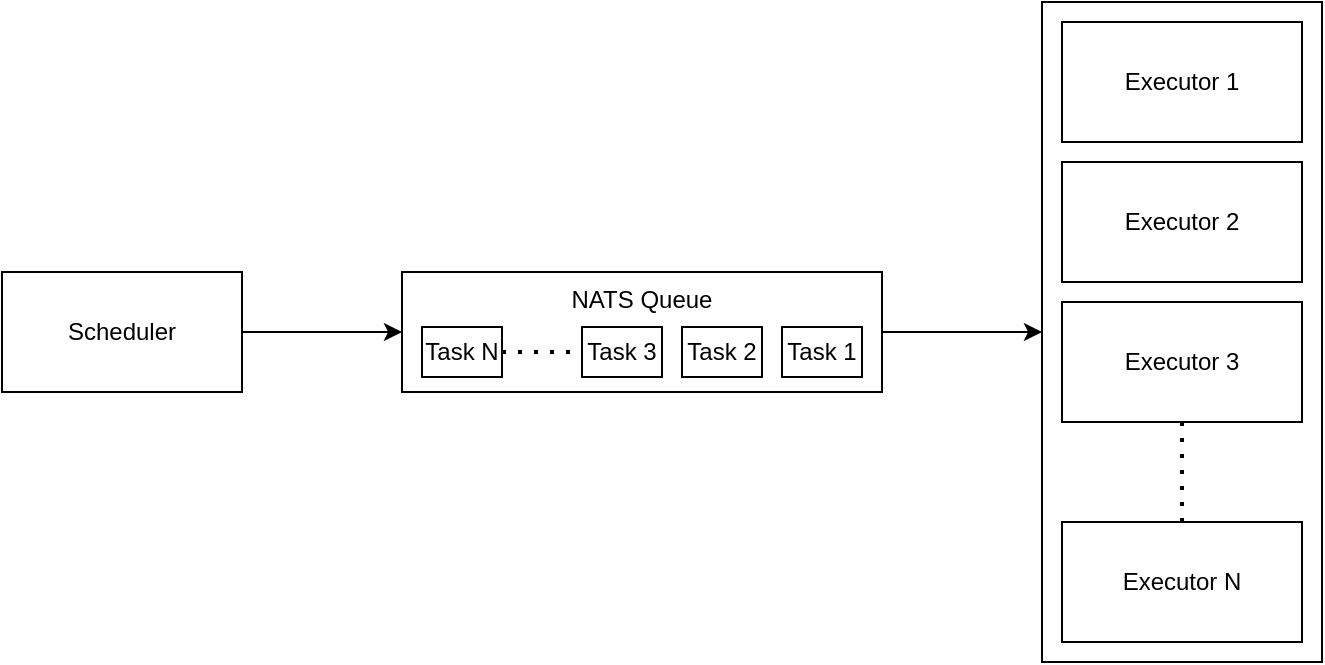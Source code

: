 <mxfile version="20.3.3" type="device"><diagram id="BEYZsfHSWZUUtVeRsGG8" name="Page-1"><mxGraphModel dx="1426" dy="759" grid="1" gridSize="10" guides="1" tooltips="1" connect="1" arrows="1" fold="1" page="1" pageScale="1" pageWidth="827" pageHeight="1169" math="0" shadow="0"><root><mxCell id="0"/><mxCell id="1" parent="0"/><mxCell id="gFf69Mzz_N1ydLYD2qyR-16" value="NATS Queue" style="rounded=0;whiteSpace=wrap;html=1;verticalAlign=top;" vertex="1" parent="1"><mxGeometry x="290" y="280" width="240" height="60" as="geometry"/></mxCell><mxCell id="gFf69Mzz_N1ydLYD2qyR-19" style="edgeStyle=none;rounded=0;orthogonalLoop=1;jettySize=auto;html=1;entryX=0;entryY=0.5;entryDx=0;entryDy=0;" edge="1" parent="1" source="gFf69Mzz_N1ydLYD2qyR-1" target="gFf69Mzz_N1ydLYD2qyR-16"><mxGeometry relative="1" as="geometry"/></mxCell><mxCell id="gFf69Mzz_N1ydLYD2qyR-1" value="Scheduler" style="rounded=0;whiteSpace=wrap;html=1;" vertex="1" parent="1"><mxGeometry x="90" y="280" width="120" height="60" as="geometry"/></mxCell><mxCell id="gFf69Mzz_N1ydLYD2qyR-2" value="" style="rounded=0;whiteSpace=wrap;html=1;" vertex="1" parent="1"><mxGeometry x="610" y="145" width="140" height="330" as="geometry"/></mxCell><mxCell id="gFf69Mzz_N1ydLYD2qyR-3" value="Executor N" style="rounded=0;whiteSpace=wrap;html=1;" vertex="1" parent="1"><mxGeometry x="620" y="405" width="120" height="60" as="geometry"/></mxCell><mxCell id="gFf69Mzz_N1ydLYD2qyR-4" value="Executor 1" style="rounded=0;whiteSpace=wrap;html=1;" vertex="1" parent="1"><mxGeometry x="620" y="155" width="120" height="60" as="geometry"/></mxCell><mxCell id="gFf69Mzz_N1ydLYD2qyR-5" value="Executor 2" style="rounded=0;whiteSpace=wrap;html=1;" vertex="1" parent="1"><mxGeometry x="620" y="225" width="120" height="60" as="geometry"/></mxCell><mxCell id="gFf69Mzz_N1ydLYD2qyR-6" value="Executor 3" style="rounded=0;whiteSpace=wrap;html=1;" vertex="1" parent="1"><mxGeometry x="620" y="295" width="120" height="60" as="geometry"/></mxCell><mxCell id="gFf69Mzz_N1ydLYD2qyR-7" value="" style="endArrow=none;dashed=1;html=1;dashPattern=1 3;strokeWidth=2;rounded=0;exitX=0.5;exitY=0;exitDx=0;exitDy=0;" edge="1" parent="1" source="gFf69Mzz_N1ydLYD2qyR-3"><mxGeometry width="50" height="50" relative="1" as="geometry"><mxPoint x="679.5" y="395" as="sourcePoint"/><mxPoint x="680" y="355" as="targetPoint"/></mxGeometry></mxCell><mxCell id="gFf69Mzz_N1ydLYD2qyR-10" value="Task 3" style="rounded=0;whiteSpace=wrap;html=1;" vertex="1" parent="1"><mxGeometry x="380" y="307.5" width="40" height="25" as="geometry"/></mxCell><mxCell id="gFf69Mzz_N1ydLYD2qyR-11" value="Task 2" style="rounded=0;whiteSpace=wrap;html=1;" vertex="1" parent="1"><mxGeometry x="430" y="307.5" width="40" height="25" as="geometry"/></mxCell><mxCell id="gFf69Mzz_N1ydLYD2qyR-12" value="Task 1" style="rounded=0;whiteSpace=wrap;html=1;" vertex="1" parent="1"><mxGeometry x="480" y="307.5" width="40" height="25" as="geometry"/></mxCell><mxCell id="gFf69Mzz_N1ydLYD2qyR-13" value="Task N" style="rounded=0;whiteSpace=wrap;html=1;" vertex="1" parent="1"><mxGeometry x="300" y="307.5" width="40" height="25" as="geometry"/></mxCell><mxCell id="gFf69Mzz_N1ydLYD2qyR-14" value="" style="endArrow=none;dashed=1;html=1;dashPattern=1 3;strokeWidth=2;rounded=0;exitX=1;exitY=0.5;exitDx=0;exitDy=0;entryX=0;entryY=0.5;entryDx=0;entryDy=0;" edge="1" parent="1" source="gFf69Mzz_N1ydLYD2qyR-13" target="gFf69Mzz_N1ydLYD2qyR-10"><mxGeometry width="50" height="50" relative="1" as="geometry"><mxPoint x="340" y="297.5" as="sourcePoint"/><mxPoint x="390" y="247.5" as="targetPoint"/></mxGeometry></mxCell><mxCell id="gFf69Mzz_N1ydLYD2qyR-17" value="" style="endArrow=classic;html=1;rounded=0;exitX=1;exitY=0.5;exitDx=0;exitDy=0;entryX=0;entryY=0.5;entryDx=0;entryDy=0;" edge="1" parent="1" source="gFf69Mzz_N1ydLYD2qyR-16" target="gFf69Mzz_N1ydLYD2qyR-2"><mxGeometry width="50" height="50" relative="1" as="geometry"><mxPoint x="540" y="240" as="sourcePoint"/><mxPoint x="590" y="190" as="targetPoint"/></mxGeometry></mxCell></root></mxGraphModel></diagram></mxfile>